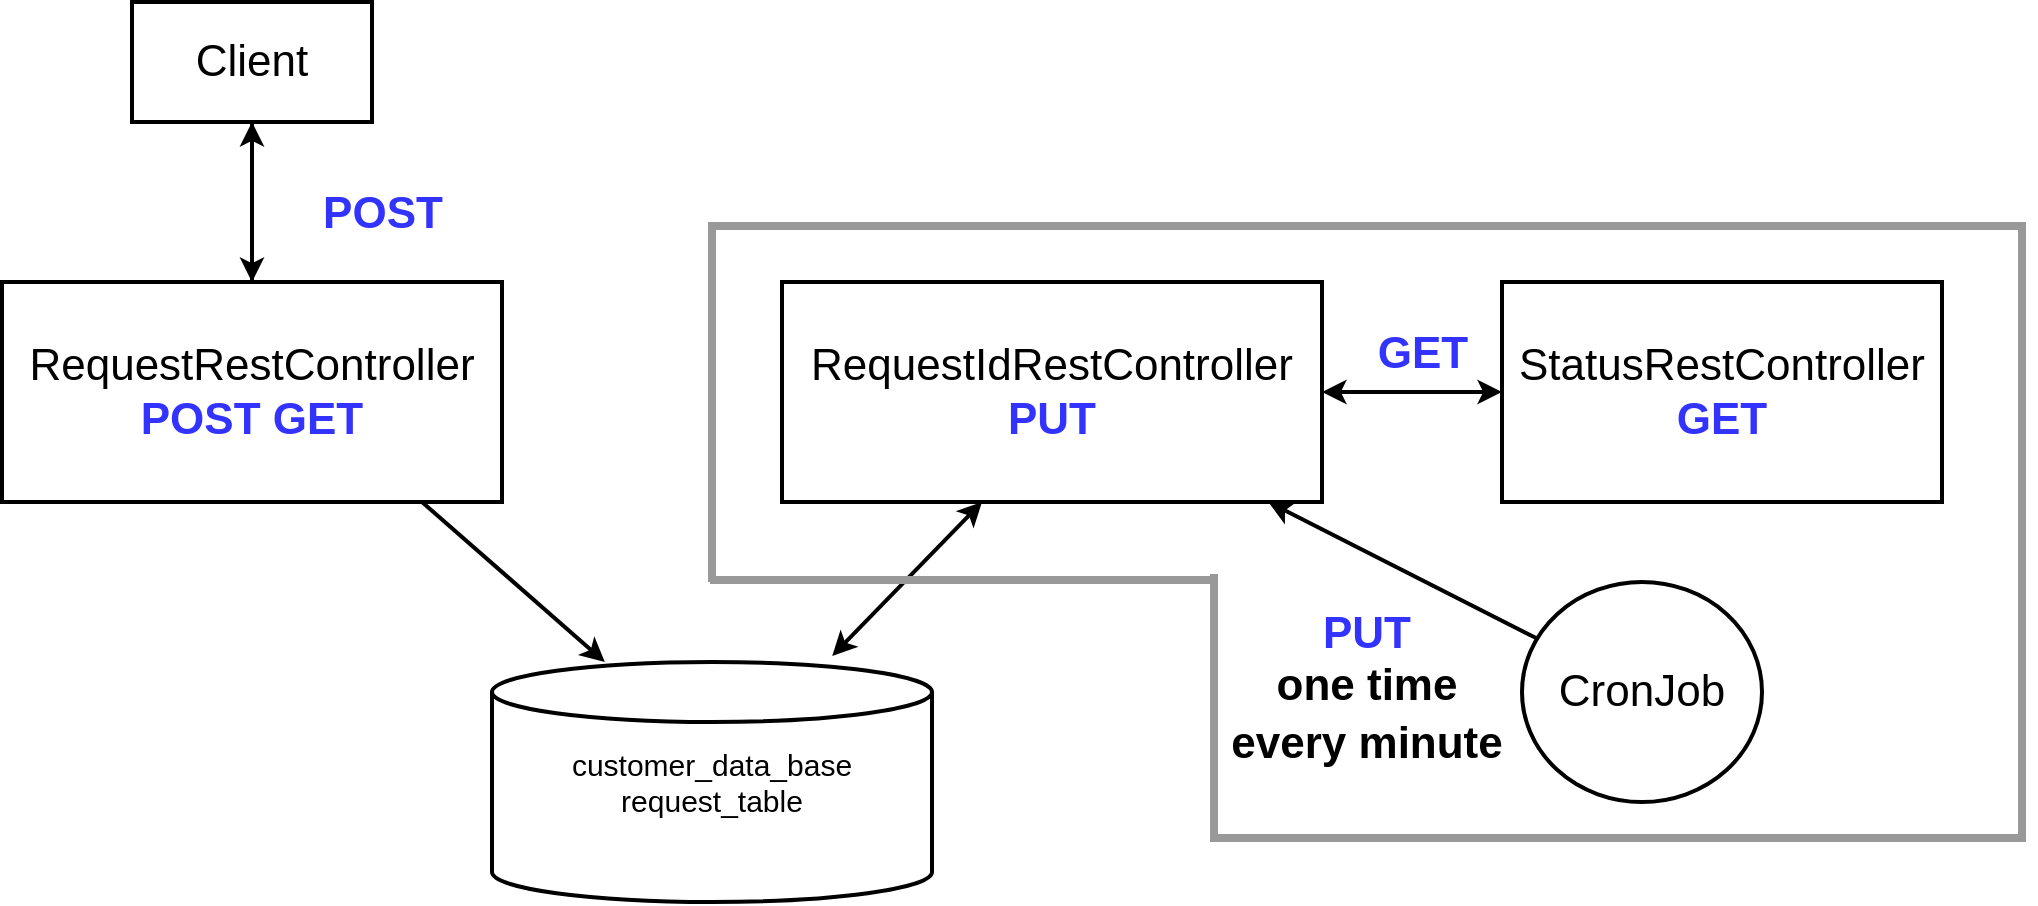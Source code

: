 <mxfile version="13.6.6" type="github">
  <diagram id="R2lEEEUBdFMjLlhIrx00" name="Page-1">
    <mxGraphModel dx="1592" dy="1610" grid="1" gridSize="10" guides="1" tooltips="1" connect="1" arrows="1" fold="1" page="1" pageScale="1" pageWidth="1100" pageHeight="700" math="0" shadow="0" extFonts="Permanent Marker^https://fonts.googleapis.com/css?family=Permanent+Marker">
      <root>
        <mxCell id="0" />
        <mxCell id="1" parent="0" />
        <mxCell id="64gAHUJL7ucdFKRDfFAg-3" value="&lt;font style=&quot;font-size: 15px&quot;&gt;customer_data_base&lt;br&gt;request_table&lt;/font&gt;" style="shape=cylinder2;whiteSpace=wrap;html=1;boundedLbl=1;backgroundOutline=1;size=15;strokeWidth=2;" vertex="1" parent="1">
          <mxGeometry x="275" y="-260" width="220" height="120" as="geometry" />
        </mxCell>
        <mxCell id="64gAHUJL7ucdFKRDfFAg-13" style="edgeStyle=orthogonalEdgeStyle;rounded=0;orthogonalLoop=1;jettySize=auto;html=1;strokeWidth=2;entryX=0.5;entryY=1;entryDx=0;entryDy=0;" edge="1" parent="1" source="64gAHUJL7ucdFKRDfFAg-4" target="64gAHUJL7ucdFKRDfFAg-14">
          <mxGeometry relative="1" as="geometry">
            <mxPoint x="30" y="-540" as="targetPoint" />
          </mxGeometry>
        </mxCell>
        <mxCell id="64gAHUJL7ucdFKRDfFAg-4" value="&lt;font style=&quot;font-size: 22px&quot;&gt;RequestRestController &lt;br&gt;&lt;b&gt;&lt;font color=&quot;#3333FF&quot;&gt;POST GET&lt;/font&gt;&lt;/b&gt;&lt;/font&gt;" style="rounded=0;whiteSpace=wrap;html=1;strokeWidth=2;" vertex="1" parent="1">
          <mxGeometry x="30" y="-450" width="250" height="110" as="geometry" />
        </mxCell>
        <mxCell id="64gAHUJL7ucdFKRDfFAg-7" value="&lt;font style=&quot;font-size: 22px&quot;&gt;RequestIdRestController &lt;br&gt;&lt;font color=&quot;#3333FF&quot;&gt;&lt;b&gt;PUT&lt;/b&gt;&lt;/font&gt;&lt;br&gt;&lt;/font&gt;" style="rounded=0;whiteSpace=wrap;html=1;strokeWidth=2;" vertex="1" parent="1">
          <mxGeometry x="420" y="-450" width="270" height="110" as="geometry" />
        </mxCell>
        <mxCell id="64gAHUJL7ucdFKRDfFAg-16" style="edgeStyle=orthogonalEdgeStyle;rounded=0;orthogonalLoop=1;jettySize=auto;html=1;strokeWidth=2;" edge="1" parent="1" source="64gAHUJL7ucdFKRDfFAg-14">
          <mxGeometry relative="1" as="geometry">
            <mxPoint x="155" y="-450" as="targetPoint" />
          </mxGeometry>
        </mxCell>
        <mxCell id="64gAHUJL7ucdFKRDfFAg-14" value="&lt;font style=&quot;font-size: 22px&quot;&gt;Client&lt;/font&gt;" style="rounded=0;whiteSpace=wrap;html=1;strokeWidth=2;" vertex="1" parent="1">
          <mxGeometry x="95" y="-590" width="120" height="60" as="geometry" />
        </mxCell>
        <mxCell id="64gAHUJL7ucdFKRDfFAg-17" value="&lt;font style=&quot;font-size: 22px&quot; color=&quot;#3333FF&quot;&gt;POST&lt;/font&gt;" style="text;strokeColor=none;fillColor=none;html=1;fontSize=24;fontStyle=1;verticalAlign=middle;align=center;" vertex="1" parent="1">
          <mxGeometry x="170" y="-500" width="100" height="30" as="geometry" />
        </mxCell>
        <mxCell id="64gAHUJL7ucdFKRDfFAg-20" value="&lt;font style=&quot;font-size: 22px&quot;&gt;StatusRestController&lt;br&gt;&lt;b&gt;&lt;font color=&quot;#3333FF&quot;&gt;GET&lt;/font&gt;&lt;/b&gt;&lt;/font&gt;" style="rounded=0;whiteSpace=wrap;html=1;strokeWidth=2;" vertex="1" parent="1">
          <mxGeometry x="780" y="-450" width="220" height="110" as="geometry" />
        </mxCell>
        <mxCell id="64gAHUJL7ucdFKRDfFAg-23" value="" style="endArrow=classic;startArrow=classic;html=1;strokeWidth=2;entryX=0;entryY=0.5;entryDx=0;entryDy=0;exitX=1;exitY=0.5;exitDx=0;exitDy=0;" edge="1" parent="1" source="64gAHUJL7ucdFKRDfFAg-7" target="64gAHUJL7ucdFKRDfFAg-20">
          <mxGeometry width="50" height="50" relative="1" as="geometry">
            <mxPoint x="760" y="-310" as="sourcePoint" />
            <mxPoint x="810" y="-360" as="targetPoint" />
          </mxGeometry>
        </mxCell>
        <mxCell id="64gAHUJL7ucdFKRDfFAg-25" value="" style="endArrow=classic;html=1;strokeWidth=2;" edge="1" parent="1">
          <mxGeometry width="50" height="50" relative="1" as="geometry">
            <mxPoint x="240" y="-340" as="sourcePoint" />
            <mxPoint x="331.429" y="-260" as="targetPoint" />
          </mxGeometry>
        </mxCell>
        <mxCell id="64gAHUJL7ucdFKRDfFAg-26" value="" style="endArrow=classic;startArrow=classic;html=1;strokeWidth=2;exitX=0.705;exitY=-0.025;exitDx=0;exitDy=0;exitPerimeter=0;" edge="1" parent="1">
          <mxGeometry width="50" height="50" relative="1" as="geometry">
            <mxPoint x="445.1" y="-263" as="sourcePoint" />
            <mxPoint x="520" y="-340" as="targetPoint" />
          </mxGeometry>
        </mxCell>
        <mxCell id="64gAHUJL7ucdFKRDfFAg-27" value="&lt;font style=&quot;font-size: 22px&quot; color=&quot;#3333FF&quot;&gt;GET&lt;/font&gt;" style="text;strokeColor=none;fillColor=none;html=1;fontSize=24;fontStyle=1;verticalAlign=middle;align=center;" vertex="1" parent="1">
          <mxGeometry x="690" y="-430" width="100" height="30" as="geometry" />
        </mxCell>
        <mxCell id="64gAHUJL7ucdFKRDfFAg-28" value="&lt;font style=&quot;font-size: 22px&quot;&gt;CronJob&lt;/font&gt;" style="ellipse;whiteSpace=wrap;html=1;strokeWidth=2;" vertex="1" parent="1">
          <mxGeometry x="790" y="-300" width="120" height="110" as="geometry" />
        </mxCell>
        <mxCell id="64gAHUJL7ucdFKRDfFAg-29" value="" style="endArrow=classic;html=1;strokeWidth=2;" edge="1" parent="1" source="64gAHUJL7ucdFKRDfFAg-28" target="64gAHUJL7ucdFKRDfFAg-7">
          <mxGeometry width="50" height="50" relative="1" as="geometry">
            <mxPoint x="710" y="-330" as="sourcePoint" />
            <mxPoint x="760" y="-380" as="targetPoint" />
          </mxGeometry>
        </mxCell>
        <mxCell id="64gAHUJL7ucdFKRDfFAg-31" value="&lt;font style=&quot;font-size: 22px&quot; color=&quot;#3333FF&quot;&gt;PUT&lt;/font&gt;" style="text;strokeColor=none;fillColor=none;html=1;fontSize=24;fontStyle=1;verticalAlign=middle;align=center;" vertex="1" parent="1">
          <mxGeometry x="661.5" y="-290" width="100" height="30" as="geometry" />
        </mxCell>
        <mxCell id="64gAHUJL7ucdFKRDfFAg-32" value="" style="line;strokeWidth=4;direction=south;html=1;strokeColor=#999999;" vertex="1" parent="1">
          <mxGeometry x="380" y="-480" width="10" height="180" as="geometry" />
        </mxCell>
        <mxCell id="64gAHUJL7ucdFKRDfFAg-33" value="" style="line;strokeWidth=4;direction=west;html=1;strokeColor=#999999;" vertex="1" parent="1">
          <mxGeometry x="384" y="-306" width="250" height="10" as="geometry" />
        </mxCell>
        <mxCell id="64gAHUJL7ucdFKRDfFAg-36" value="" style="line;strokeWidth=4;direction=south;html=1;strokeColor=#999999;" vertex="1" parent="1">
          <mxGeometry x="631" y="-304" width="10" height="134" as="geometry" />
        </mxCell>
        <mxCell id="64gAHUJL7ucdFKRDfFAg-38" value="" style="line;strokeWidth=4;html=1;perimeter=backbonePerimeter;points=[];outlineConnect=0;strokeColor=#999999;" vertex="1" parent="1">
          <mxGeometry x="383" y="-483" width="657" height="10" as="geometry" />
        </mxCell>
        <mxCell id="64gAHUJL7ucdFKRDfFAg-39" value="" style="line;strokeWidth=4;direction=south;html=1;strokeColor=#999999;" vertex="1" parent="1">
          <mxGeometry x="1035" y="-480" width="10" height="310" as="geometry" />
        </mxCell>
        <mxCell id="64gAHUJL7ucdFKRDfFAg-44" value="" style="line;strokeWidth=4;html=1;strokeColor=#999999;" vertex="1" parent="1">
          <mxGeometry x="634" y="-177" width="406" height="10" as="geometry" />
        </mxCell>
        <mxCell id="64gAHUJL7ucdFKRDfFAg-45" value="&lt;font style=&quot;font-size: 22px&quot;&gt;one time &lt;br&gt;every minute&lt;/font&gt;" style="text;strokeColor=none;fillColor=none;html=1;fontSize=24;fontStyle=1;verticalAlign=middle;align=center;" vertex="1" parent="1">
          <mxGeometry x="661.5" y="-250" width="100" height="30" as="geometry" />
        </mxCell>
      </root>
    </mxGraphModel>
  </diagram>
</mxfile>
